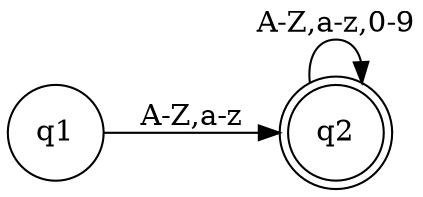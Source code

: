 digraph identifier_dfa {
	rankdir=LR;

	node [shape = doublecircle]; q2;
	node [shape = circle];
	
	q1 -> q2 [label = "A-Z,a-z"]
	q2 -> q2 [label = "A-Z,a-z,0-9"]
}
